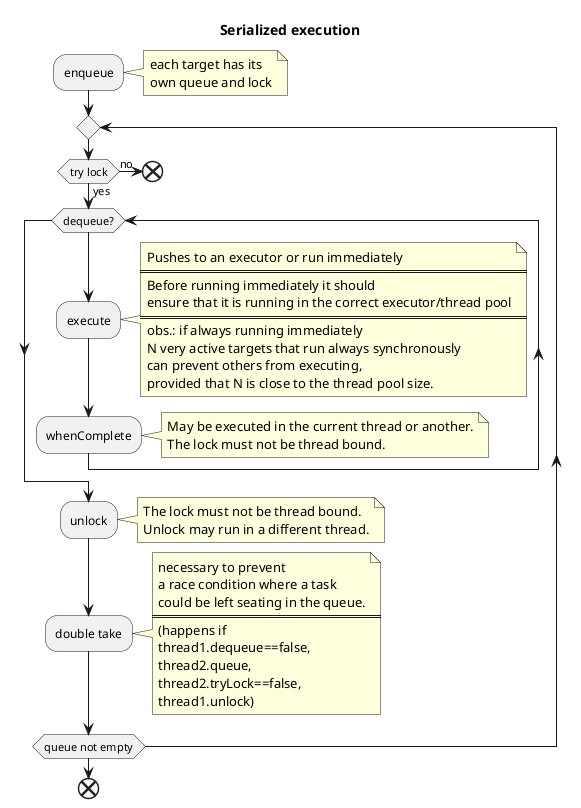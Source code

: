 @startuml
title Serialized execution
:enqueue;
note right
  each target has its
  own queue and lock
end note
repeat
    if (try lock) then (yes)
            while (dequeue?)
                :execute;
                note right
                  Pushes to an executor or run immediately
                  ====
                  Before running immediately it should
                  ensure that it is running in the correct executor/thread pool
                  ====
                  obs.: if always running immediately
                  N very active targets that run always synchronously
                  can prevent others from executing,
                  provided that N is close to the thread pool size.
                end note
                :whenComplete;
                note right
                  May be executed in the current thread or another.
                  The lock must not be thread bound.
                end note
            endwhile
            :unlock;
                note right
                  The lock must not be thread bound.
                  Unlock may run in a different thread.
                end note
    else (no)
        end;
    endif
    :double take;
    note right
        necessary to prevent
        a race condition where a task
        could be left seating in the queue.
        ====
        (happens if
        thread1.dequeue==false,
        thread2.queue,
        thread2.tryLock==false,
        thread1.unlock)
    end note
repeat while(queue not empty)
end;
@enduml

